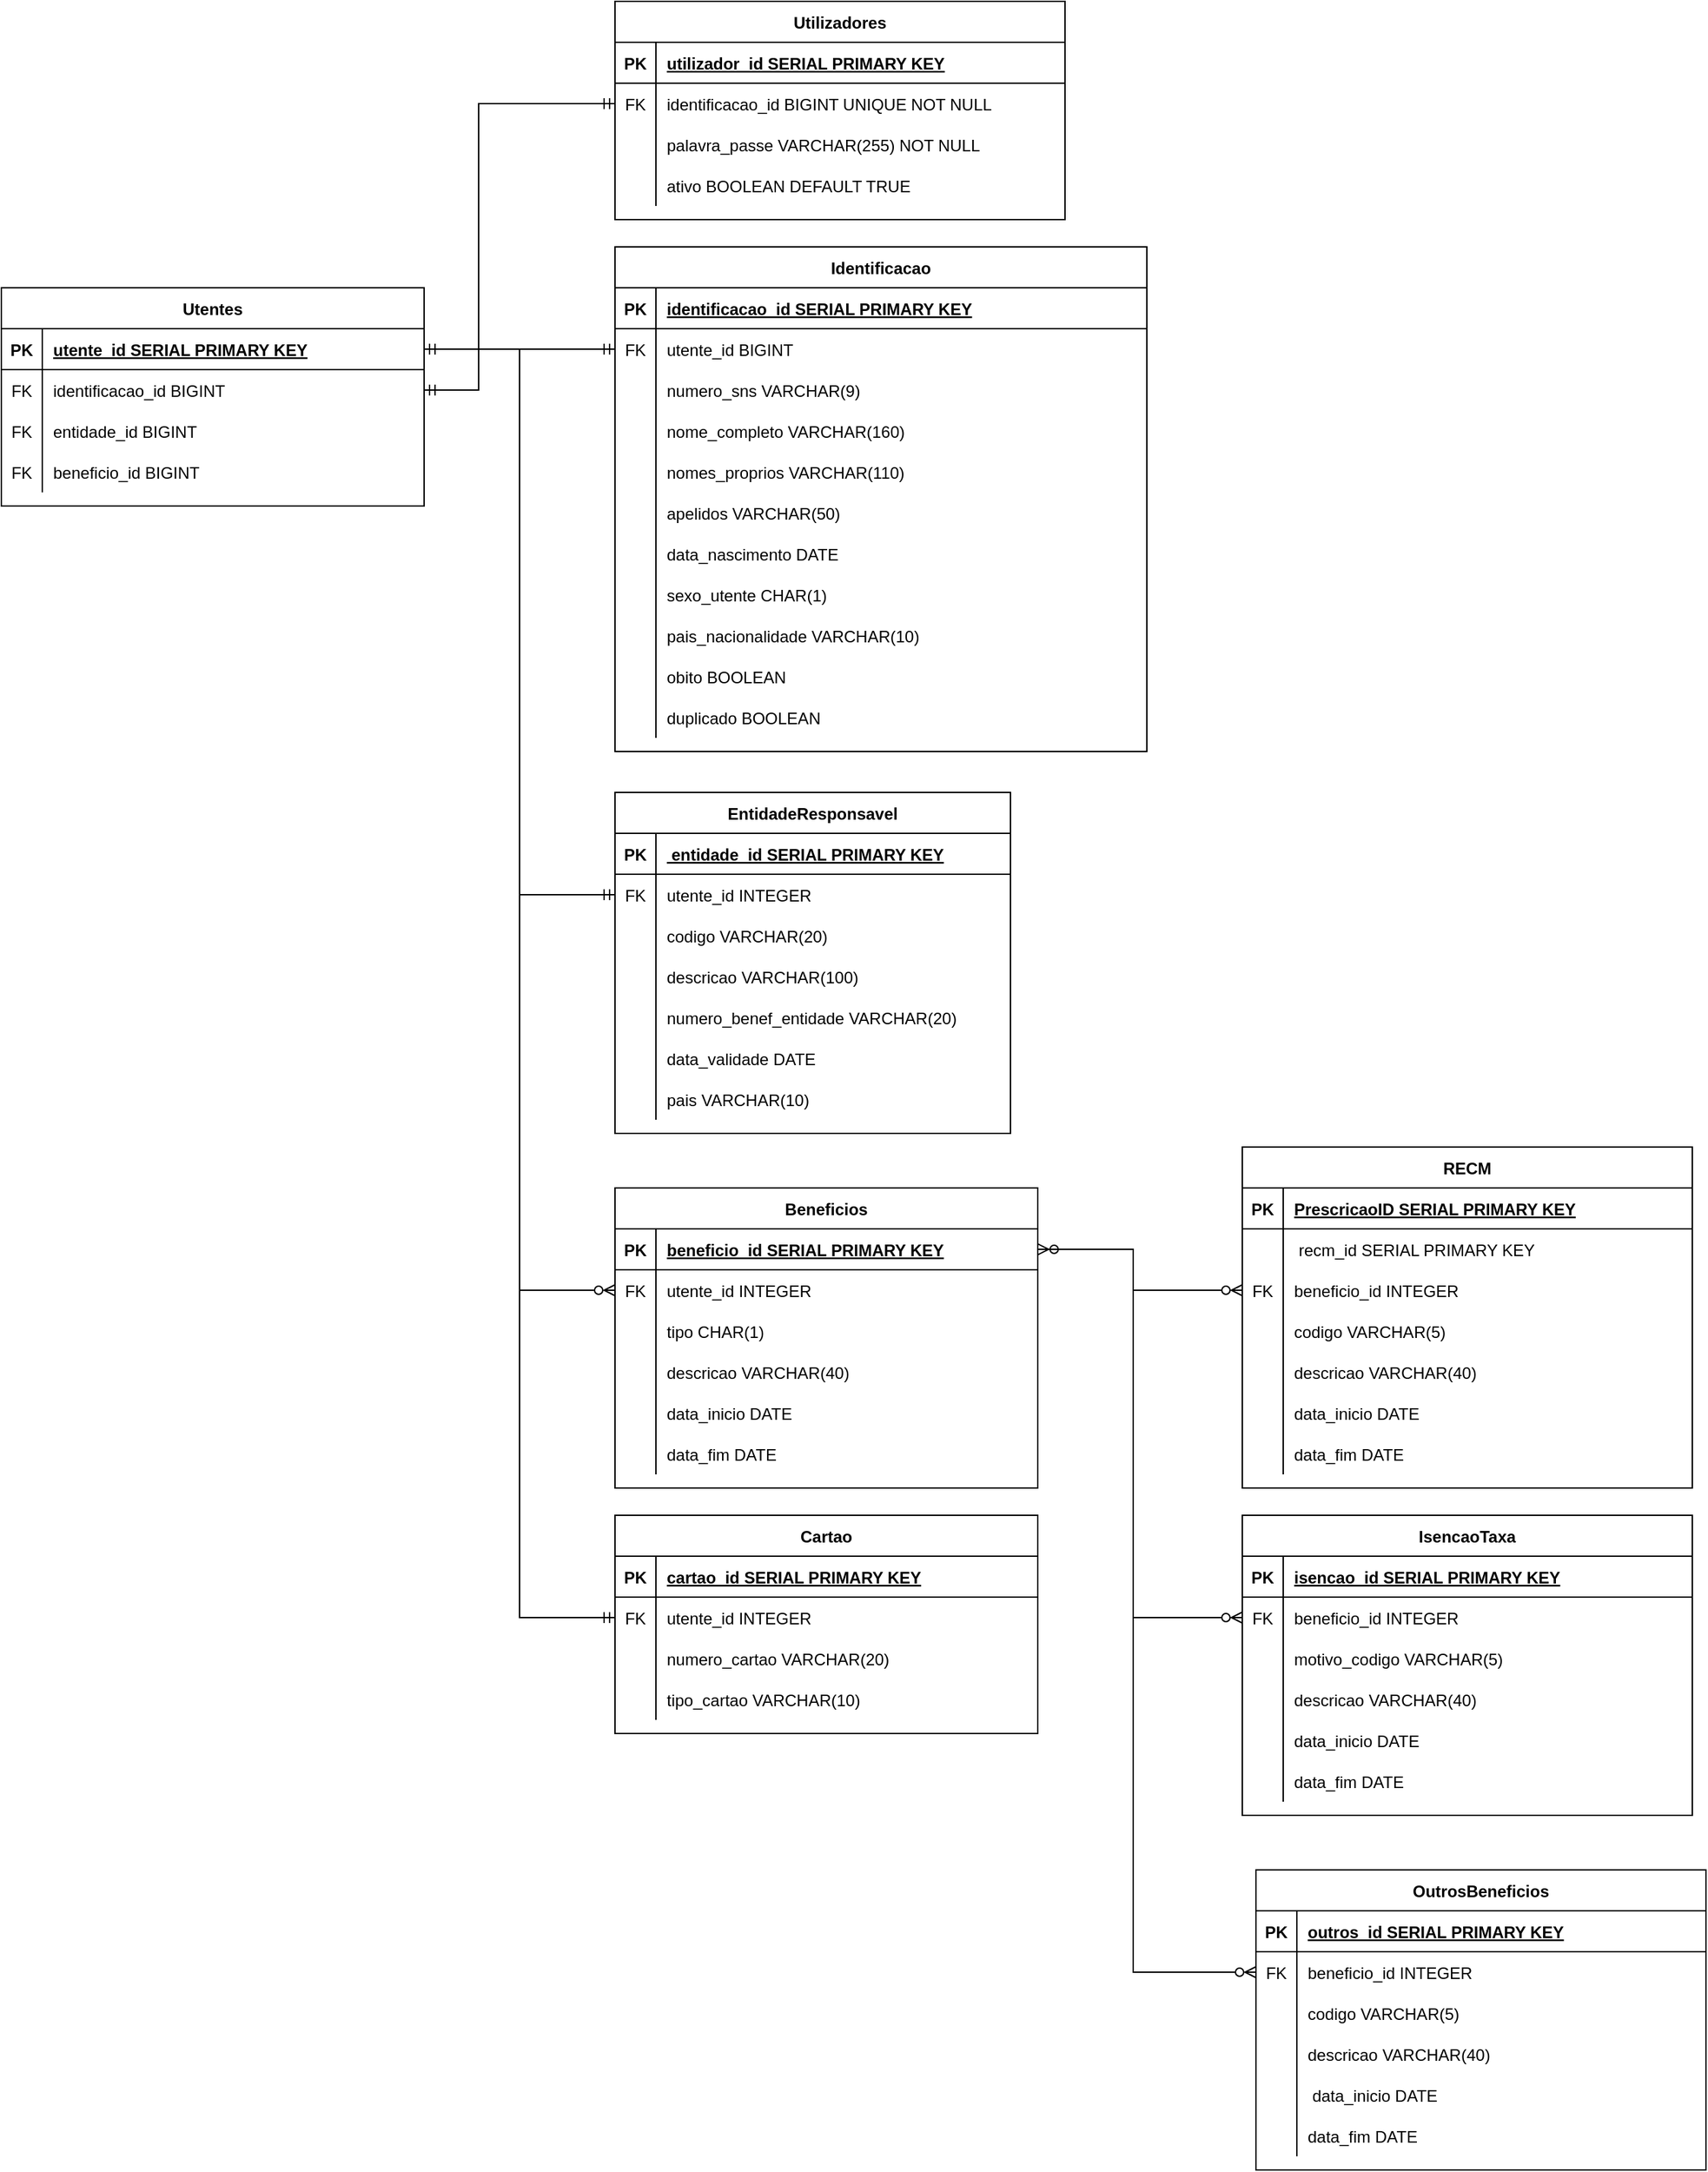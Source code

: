 <mxfile version="22.1.2" type="device">
  <diagram id="R2lEEEUBdFMjLlhIrx00" name="Page-1">
    <mxGraphModel dx="2880" dy="3170" grid="1" gridSize="10" guides="1" tooltips="1" connect="1" arrows="1" fold="1" page="1" pageScale="1" pageWidth="850" pageHeight="1100" math="0" shadow="0" extFonts="Permanent Marker^https://fonts.googleapis.com/css?family=Permanent+Marker">
      <root>
        <mxCell id="0" />
        <mxCell id="1" parent="0" />
        <mxCell id="C-vyLk0tnHw3VtMMgP7b-2" value="Beneficios" style="shape=table;startSize=30;container=1;collapsible=1;childLayout=tableLayout;fixedRows=1;rowLines=0;fontStyle=1;align=center;resizeLast=1;" parent="1" vertex="1">
          <mxGeometry x="-780" y="-130" width="310" height="220" as="geometry" />
        </mxCell>
        <mxCell id="C-vyLk0tnHw3VtMMgP7b-3" value="" style="shape=partialRectangle;collapsible=0;dropTarget=0;pointerEvents=0;fillColor=none;points=[[0,0.5],[1,0.5]];portConstraint=eastwest;top=0;left=0;right=0;bottom=1;" parent="C-vyLk0tnHw3VtMMgP7b-2" vertex="1">
          <mxGeometry y="30" width="310" height="30" as="geometry" />
        </mxCell>
        <mxCell id="C-vyLk0tnHw3VtMMgP7b-4" value="PK" style="shape=partialRectangle;overflow=hidden;connectable=0;fillColor=none;top=0;left=0;bottom=0;right=0;fontStyle=1;" parent="C-vyLk0tnHw3VtMMgP7b-3" vertex="1">
          <mxGeometry width="30" height="30" as="geometry">
            <mxRectangle width="30" height="30" as="alternateBounds" />
          </mxGeometry>
        </mxCell>
        <mxCell id="C-vyLk0tnHw3VtMMgP7b-5" value="beneficio_id SERIAL PRIMARY KEY " style="shape=partialRectangle;overflow=hidden;connectable=0;fillColor=none;top=0;left=0;bottom=0;right=0;align=left;spacingLeft=6;fontStyle=5;" parent="C-vyLk0tnHw3VtMMgP7b-3" vertex="1">
          <mxGeometry x="30" width="280" height="30" as="geometry">
            <mxRectangle width="280" height="30" as="alternateBounds" />
          </mxGeometry>
        </mxCell>
        <mxCell id="C-vyLk0tnHw3VtMMgP7b-6" value="" style="shape=partialRectangle;collapsible=0;dropTarget=0;pointerEvents=0;fillColor=none;points=[[0,0.5],[1,0.5]];portConstraint=eastwest;top=0;left=0;right=0;bottom=0;" parent="C-vyLk0tnHw3VtMMgP7b-2" vertex="1">
          <mxGeometry y="60" width="310" height="30" as="geometry" />
        </mxCell>
        <mxCell id="C-vyLk0tnHw3VtMMgP7b-7" value="FK" style="shape=partialRectangle;overflow=hidden;connectable=0;fillColor=none;top=0;left=0;bottom=0;right=0;" parent="C-vyLk0tnHw3VtMMgP7b-6" vertex="1">
          <mxGeometry width="30" height="30" as="geometry">
            <mxRectangle width="30" height="30" as="alternateBounds" />
          </mxGeometry>
        </mxCell>
        <mxCell id="C-vyLk0tnHw3VtMMgP7b-8" value="utente_id INTEGER" style="shape=partialRectangle;overflow=hidden;connectable=0;fillColor=none;top=0;left=0;bottom=0;right=0;align=left;spacingLeft=6;" parent="C-vyLk0tnHw3VtMMgP7b-6" vertex="1">
          <mxGeometry x="30" width="280" height="30" as="geometry">
            <mxRectangle width="280" height="30" as="alternateBounds" />
          </mxGeometry>
        </mxCell>
        <mxCell id="C-vyLk0tnHw3VtMMgP7b-9" value="" style="shape=partialRectangle;collapsible=0;dropTarget=0;pointerEvents=0;fillColor=none;points=[[0,0.5],[1,0.5]];portConstraint=eastwest;top=0;left=0;right=0;bottom=0;" parent="C-vyLk0tnHw3VtMMgP7b-2" vertex="1">
          <mxGeometry y="90" width="310" height="30" as="geometry" />
        </mxCell>
        <mxCell id="C-vyLk0tnHw3VtMMgP7b-10" value="" style="shape=partialRectangle;overflow=hidden;connectable=0;fillColor=none;top=0;left=0;bottom=0;right=0;" parent="C-vyLk0tnHw3VtMMgP7b-9" vertex="1">
          <mxGeometry width="30" height="30" as="geometry">
            <mxRectangle width="30" height="30" as="alternateBounds" />
          </mxGeometry>
        </mxCell>
        <mxCell id="C-vyLk0tnHw3VtMMgP7b-11" value="tipo CHAR(1)" style="shape=partialRectangle;overflow=hidden;connectable=0;fillColor=none;top=0;left=0;bottom=0;right=0;align=left;spacingLeft=6;" parent="C-vyLk0tnHw3VtMMgP7b-9" vertex="1">
          <mxGeometry x="30" width="280" height="30" as="geometry">
            <mxRectangle width="280" height="30" as="alternateBounds" />
          </mxGeometry>
        </mxCell>
        <mxCell id="2bIBOFPtQO2Dif0ENDQb-378" value="" style="shape=partialRectangle;collapsible=0;dropTarget=0;pointerEvents=0;fillColor=none;points=[[0,0.5],[1,0.5]];portConstraint=eastwest;top=0;left=0;right=0;bottom=0;" parent="C-vyLk0tnHw3VtMMgP7b-2" vertex="1">
          <mxGeometry y="120" width="310" height="30" as="geometry" />
        </mxCell>
        <mxCell id="2bIBOFPtQO2Dif0ENDQb-379" value="" style="shape=partialRectangle;overflow=hidden;connectable=0;fillColor=none;top=0;left=0;bottom=0;right=0;" parent="2bIBOFPtQO2Dif0ENDQb-378" vertex="1">
          <mxGeometry width="30" height="30" as="geometry">
            <mxRectangle width="30" height="30" as="alternateBounds" />
          </mxGeometry>
        </mxCell>
        <mxCell id="2bIBOFPtQO2Dif0ENDQb-380" value="descricao VARCHAR(40)" style="shape=partialRectangle;overflow=hidden;connectable=0;fillColor=none;top=0;left=0;bottom=0;right=0;align=left;spacingLeft=6;" parent="2bIBOFPtQO2Dif0ENDQb-378" vertex="1">
          <mxGeometry x="30" width="280" height="30" as="geometry">
            <mxRectangle width="280" height="30" as="alternateBounds" />
          </mxGeometry>
        </mxCell>
        <mxCell id="jDtCGqq_Op82nJzzQezH-25" value="" style="shape=partialRectangle;collapsible=0;dropTarget=0;pointerEvents=0;fillColor=none;points=[[0,0.5],[1,0.5]];portConstraint=eastwest;top=0;left=0;right=0;bottom=0;" parent="C-vyLk0tnHw3VtMMgP7b-2" vertex="1">
          <mxGeometry y="150" width="310" height="30" as="geometry" />
        </mxCell>
        <mxCell id="jDtCGqq_Op82nJzzQezH-26" value="" style="shape=partialRectangle;overflow=hidden;connectable=0;fillColor=none;top=0;left=0;bottom=0;right=0;" parent="jDtCGqq_Op82nJzzQezH-25" vertex="1">
          <mxGeometry width="30" height="30" as="geometry">
            <mxRectangle width="30" height="30" as="alternateBounds" />
          </mxGeometry>
        </mxCell>
        <mxCell id="jDtCGqq_Op82nJzzQezH-27" value="data_inicio DATE" style="shape=partialRectangle;overflow=hidden;connectable=0;fillColor=none;top=0;left=0;bottom=0;right=0;align=left;spacingLeft=6;" parent="jDtCGqq_Op82nJzzQezH-25" vertex="1">
          <mxGeometry x="30" width="280" height="30" as="geometry">
            <mxRectangle width="280" height="30" as="alternateBounds" />
          </mxGeometry>
        </mxCell>
        <mxCell id="jDtCGqq_Op82nJzzQezH-28" value="" style="shape=partialRectangle;collapsible=0;dropTarget=0;pointerEvents=0;fillColor=none;points=[[0,0.5],[1,0.5]];portConstraint=eastwest;top=0;left=0;right=0;bottom=0;" parent="C-vyLk0tnHw3VtMMgP7b-2" vertex="1">
          <mxGeometry y="180" width="310" height="30" as="geometry" />
        </mxCell>
        <mxCell id="jDtCGqq_Op82nJzzQezH-29" value="" style="shape=partialRectangle;overflow=hidden;connectable=0;fillColor=none;top=0;left=0;bottom=0;right=0;" parent="jDtCGqq_Op82nJzzQezH-28" vertex="1">
          <mxGeometry width="30" height="30" as="geometry">
            <mxRectangle width="30" height="30" as="alternateBounds" />
          </mxGeometry>
        </mxCell>
        <mxCell id="jDtCGqq_Op82nJzzQezH-30" value="data_fim DATE" style="shape=partialRectangle;overflow=hidden;connectable=0;fillColor=none;top=0;left=0;bottom=0;right=0;align=left;spacingLeft=6;" parent="jDtCGqq_Op82nJzzQezH-28" vertex="1">
          <mxGeometry x="30" width="280" height="30" as="geometry">
            <mxRectangle width="280" height="30" as="alternateBounds" />
          </mxGeometry>
        </mxCell>
        <mxCell id="C-vyLk0tnHw3VtMMgP7b-13" value="Utentes" style="shape=table;startSize=30;container=1;collapsible=1;childLayout=tableLayout;fixedRows=1;rowLines=0;fontStyle=1;align=center;resizeLast=1;" parent="1" vertex="1">
          <mxGeometry x="-1230" y="-790" width="310" height="160" as="geometry" />
        </mxCell>
        <mxCell id="C-vyLk0tnHw3VtMMgP7b-14" value="" style="shape=partialRectangle;collapsible=0;dropTarget=0;pointerEvents=0;fillColor=none;points=[[0,0.5],[1,0.5]];portConstraint=eastwest;top=0;left=0;right=0;bottom=1;" parent="C-vyLk0tnHw3VtMMgP7b-13" vertex="1">
          <mxGeometry y="30" width="310" height="30" as="geometry" />
        </mxCell>
        <mxCell id="C-vyLk0tnHw3VtMMgP7b-15" value="PK" style="shape=partialRectangle;overflow=hidden;connectable=0;fillColor=none;top=0;left=0;bottom=0;right=0;fontStyle=1;" parent="C-vyLk0tnHw3VtMMgP7b-14" vertex="1">
          <mxGeometry width="30" height="30" as="geometry">
            <mxRectangle width="30" height="30" as="alternateBounds" />
          </mxGeometry>
        </mxCell>
        <mxCell id="C-vyLk0tnHw3VtMMgP7b-16" value="utente_id SERIAL PRIMARY KEY " style="shape=partialRectangle;overflow=hidden;connectable=0;fillColor=none;top=0;left=0;bottom=0;right=0;align=left;spacingLeft=6;fontStyle=5;" parent="C-vyLk0tnHw3VtMMgP7b-14" vertex="1">
          <mxGeometry x="30" width="280" height="30" as="geometry">
            <mxRectangle width="280" height="30" as="alternateBounds" />
          </mxGeometry>
        </mxCell>
        <mxCell id="2bIBOFPtQO2Dif0ENDQb-297" value="" style="shape=partialRectangle;collapsible=0;dropTarget=0;pointerEvents=0;fillColor=none;points=[[0,0.5],[1,0.5]];portConstraint=eastwest;top=0;left=0;right=0;bottom=0;" parent="C-vyLk0tnHw3VtMMgP7b-13" vertex="1">
          <mxGeometry y="60" width="310" height="30" as="geometry" />
        </mxCell>
        <mxCell id="2bIBOFPtQO2Dif0ENDQb-298" value="FK" style="shape=partialRectangle;overflow=hidden;connectable=0;fillColor=none;top=0;left=0;bottom=0;right=0;" parent="2bIBOFPtQO2Dif0ENDQb-297" vertex="1">
          <mxGeometry width="30" height="30" as="geometry">
            <mxRectangle width="30" height="30" as="alternateBounds" />
          </mxGeometry>
        </mxCell>
        <mxCell id="2bIBOFPtQO2Dif0ENDQb-299" value="identificacao_id BIGINT" style="shape=partialRectangle;overflow=hidden;connectable=0;fillColor=none;top=0;left=0;bottom=0;right=0;align=left;spacingLeft=6;" parent="2bIBOFPtQO2Dif0ENDQb-297" vertex="1">
          <mxGeometry x="30" width="280" height="30" as="geometry">
            <mxRectangle width="280" height="30" as="alternateBounds" />
          </mxGeometry>
        </mxCell>
        <mxCell id="jDtCGqq_Op82nJzzQezH-1" value="" style="shape=partialRectangle;collapsible=0;dropTarget=0;pointerEvents=0;fillColor=none;points=[[0,0.5],[1,0.5]];portConstraint=eastwest;top=0;left=0;right=0;bottom=0;" parent="C-vyLk0tnHw3VtMMgP7b-13" vertex="1">
          <mxGeometry y="90" width="310" height="30" as="geometry" />
        </mxCell>
        <mxCell id="jDtCGqq_Op82nJzzQezH-2" value="FK" style="shape=partialRectangle;overflow=hidden;connectable=0;fillColor=none;top=0;left=0;bottom=0;right=0;" parent="jDtCGqq_Op82nJzzQezH-1" vertex="1">
          <mxGeometry width="30" height="30" as="geometry">
            <mxRectangle width="30" height="30" as="alternateBounds" />
          </mxGeometry>
        </mxCell>
        <mxCell id="jDtCGqq_Op82nJzzQezH-3" value="entidade_id BIGINT" style="shape=partialRectangle;overflow=hidden;connectable=0;fillColor=none;top=0;left=0;bottom=0;right=0;align=left;spacingLeft=6;" parent="jDtCGqq_Op82nJzzQezH-1" vertex="1">
          <mxGeometry x="30" width="280" height="30" as="geometry">
            <mxRectangle width="280" height="30" as="alternateBounds" />
          </mxGeometry>
        </mxCell>
        <mxCell id="jDtCGqq_Op82nJzzQezH-4" value="" style="shape=partialRectangle;collapsible=0;dropTarget=0;pointerEvents=0;fillColor=none;points=[[0,0.5],[1,0.5]];portConstraint=eastwest;top=0;left=0;right=0;bottom=0;" parent="C-vyLk0tnHw3VtMMgP7b-13" vertex="1">
          <mxGeometry y="120" width="310" height="30" as="geometry" />
        </mxCell>
        <mxCell id="jDtCGqq_Op82nJzzQezH-5" value="FK" style="shape=partialRectangle;overflow=hidden;connectable=0;fillColor=none;top=0;left=0;bottom=0;right=0;" parent="jDtCGqq_Op82nJzzQezH-4" vertex="1">
          <mxGeometry width="30" height="30" as="geometry">
            <mxRectangle width="30" height="30" as="alternateBounds" />
          </mxGeometry>
        </mxCell>
        <mxCell id="jDtCGqq_Op82nJzzQezH-6" value="beneficio_id BIGINT" style="shape=partialRectangle;overflow=hidden;connectable=0;fillColor=none;top=0;left=0;bottom=0;right=0;align=left;spacingLeft=6;" parent="jDtCGqq_Op82nJzzQezH-4" vertex="1">
          <mxGeometry x="30" width="280" height="30" as="geometry">
            <mxRectangle width="280" height="30" as="alternateBounds" />
          </mxGeometry>
        </mxCell>
        <mxCell id="C-vyLk0tnHw3VtMMgP7b-23" value="EntidadeResponsavel" style="shape=table;startSize=30;container=1;collapsible=1;childLayout=tableLayout;fixedRows=1;rowLines=0;fontStyle=1;align=center;resizeLast=1;" parent="1" vertex="1">
          <mxGeometry x="-780" y="-420" width="290" height="250" as="geometry" />
        </mxCell>
        <mxCell id="C-vyLk0tnHw3VtMMgP7b-24" value="" style="shape=partialRectangle;collapsible=0;dropTarget=0;pointerEvents=0;fillColor=none;points=[[0,0.5],[1,0.5]];portConstraint=eastwest;top=0;left=0;right=0;bottom=1;" parent="C-vyLk0tnHw3VtMMgP7b-23" vertex="1">
          <mxGeometry y="30" width="290" height="30" as="geometry" />
        </mxCell>
        <mxCell id="C-vyLk0tnHw3VtMMgP7b-25" value="PK" style="shape=partialRectangle;overflow=hidden;connectable=0;fillColor=none;top=0;left=0;bottom=0;right=0;fontStyle=1;" parent="C-vyLk0tnHw3VtMMgP7b-24" vertex="1">
          <mxGeometry width="30" height="30" as="geometry">
            <mxRectangle width="30" height="30" as="alternateBounds" />
          </mxGeometry>
        </mxCell>
        <mxCell id="C-vyLk0tnHw3VtMMgP7b-26" value=" entidade_id SERIAL PRIMARY KEY " style="shape=partialRectangle;overflow=hidden;connectable=0;fillColor=none;top=0;left=0;bottom=0;right=0;align=left;spacingLeft=6;fontStyle=5;" parent="C-vyLk0tnHw3VtMMgP7b-24" vertex="1">
          <mxGeometry x="30" width="260" height="30" as="geometry">
            <mxRectangle width="260" height="30" as="alternateBounds" />
          </mxGeometry>
        </mxCell>
        <mxCell id="C-vyLk0tnHw3VtMMgP7b-27" value="" style="shape=partialRectangle;collapsible=0;dropTarget=0;pointerEvents=0;fillColor=none;points=[[0,0.5],[1,0.5]];portConstraint=eastwest;top=0;left=0;right=0;bottom=0;" parent="C-vyLk0tnHw3VtMMgP7b-23" vertex="1">
          <mxGeometry y="60" width="290" height="30" as="geometry" />
        </mxCell>
        <mxCell id="C-vyLk0tnHw3VtMMgP7b-28" value="FK" style="shape=partialRectangle;overflow=hidden;connectable=0;fillColor=none;top=0;left=0;bottom=0;right=0;" parent="C-vyLk0tnHw3VtMMgP7b-27" vertex="1">
          <mxGeometry width="30" height="30" as="geometry">
            <mxRectangle width="30" height="30" as="alternateBounds" />
          </mxGeometry>
        </mxCell>
        <mxCell id="C-vyLk0tnHw3VtMMgP7b-29" value="utente_id INTEGER" style="shape=partialRectangle;overflow=hidden;connectable=0;fillColor=none;top=0;left=0;bottom=0;right=0;align=left;spacingLeft=6;" parent="C-vyLk0tnHw3VtMMgP7b-27" vertex="1">
          <mxGeometry x="30" width="260" height="30" as="geometry">
            <mxRectangle width="260" height="30" as="alternateBounds" />
          </mxGeometry>
        </mxCell>
        <mxCell id="jDtCGqq_Op82nJzzQezH-7" value="" style="shape=partialRectangle;collapsible=0;dropTarget=0;pointerEvents=0;fillColor=none;points=[[0,0.5],[1,0.5]];portConstraint=eastwest;top=0;left=0;right=0;bottom=0;" parent="C-vyLk0tnHw3VtMMgP7b-23" vertex="1">
          <mxGeometry y="90" width="290" height="30" as="geometry" />
        </mxCell>
        <mxCell id="jDtCGqq_Op82nJzzQezH-8" value="" style="shape=partialRectangle;overflow=hidden;connectable=0;fillColor=none;top=0;left=0;bottom=0;right=0;" parent="jDtCGqq_Op82nJzzQezH-7" vertex="1">
          <mxGeometry width="30" height="30" as="geometry">
            <mxRectangle width="30" height="30" as="alternateBounds" />
          </mxGeometry>
        </mxCell>
        <mxCell id="jDtCGqq_Op82nJzzQezH-9" value="codigo VARCHAR(20)" style="shape=partialRectangle;overflow=hidden;connectable=0;fillColor=none;top=0;left=0;bottom=0;right=0;align=left;spacingLeft=6;" parent="jDtCGqq_Op82nJzzQezH-7" vertex="1">
          <mxGeometry x="30" width="260" height="30" as="geometry">
            <mxRectangle width="260" height="30" as="alternateBounds" />
          </mxGeometry>
        </mxCell>
        <mxCell id="jDtCGqq_Op82nJzzQezH-10" value="" style="shape=partialRectangle;collapsible=0;dropTarget=0;pointerEvents=0;fillColor=none;points=[[0,0.5],[1,0.5]];portConstraint=eastwest;top=0;left=0;right=0;bottom=0;" parent="C-vyLk0tnHw3VtMMgP7b-23" vertex="1">
          <mxGeometry y="120" width="290" height="30" as="geometry" />
        </mxCell>
        <mxCell id="jDtCGqq_Op82nJzzQezH-11" value="" style="shape=partialRectangle;overflow=hidden;connectable=0;fillColor=none;top=0;left=0;bottom=0;right=0;" parent="jDtCGqq_Op82nJzzQezH-10" vertex="1">
          <mxGeometry width="30" height="30" as="geometry">
            <mxRectangle width="30" height="30" as="alternateBounds" />
          </mxGeometry>
        </mxCell>
        <mxCell id="jDtCGqq_Op82nJzzQezH-12" value="descricao VARCHAR(100)" style="shape=partialRectangle;overflow=hidden;connectable=0;fillColor=none;top=0;left=0;bottom=0;right=0;align=left;spacingLeft=6;" parent="jDtCGqq_Op82nJzzQezH-10" vertex="1">
          <mxGeometry x="30" width="260" height="30" as="geometry">
            <mxRectangle width="260" height="30" as="alternateBounds" />
          </mxGeometry>
        </mxCell>
        <mxCell id="jDtCGqq_Op82nJzzQezH-13" value="" style="shape=partialRectangle;collapsible=0;dropTarget=0;pointerEvents=0;fillColor=none;points=[[0,0.5],[1,0.5]];portConstraint=eastwest;top=0;left=0;right=0;bottom=0;" parent="C-vyLk0tnHw3VtMMgP7b-23" vertex="1">
          <mxGeometry y="150" width="290" height="30" as="geometry" />
        </mxCell>
        <mxCell id="jDtCGqq_Op82nJzzQezH-14" value="" style="shape=partialRectangle;overflow=hidden;connectable=0;fillColor=none;top=0;left=0;bottom=0;right=0;" parent="jDtCGqq_Op82nJzzQezH-13" vertex="1">
          <mxGeometry width="30" height="30" as="geometry">
            <mxRectangle width="30" height="30" as="alternateBounds" />
          </mxGeometry>
        </mxCell>
        <mxCell id="jDtCGqq_Op82nJzzQezH-15" value="numero_benef_entidade VARCHAR(20)" style="shape=partialRectangle;overflow=hidden;connectable=0;fillColor=none;top=0;left=0;bottom=0;right=0;align=left;spacingLeft=6;" parent="jDtCGqq_Op82nJzzQezH-13" vertex="1">
          <mxGeometry x="30" width="260" height="30" as="geometry">
            <mxRectangle width="260" height="30" as="alternateBounds" />
          </mxGeometry>
        </mxCell>
        <mxCell id="jDtCGqq_Op82nJzzQezH-16" value="" style="shape=partialRectangle;collapsible=0;dropTarget=0;pointerEvents=0;fillColor=none;points=[[0,0.5],[1,0.5]];portConstraint=eastwest;top=0;left=0;right=0;bottom=0;" parent="C-vyLk0tnHw3VtMMgP7b-23" vertex="1">
          <mxGeometry y="180" width="290" height="30" as="geometry" />
        </mxCell>
        <mxCell id="jDtCGqq_Op82nJzzQezH-17" value="" style="shape=partialRectangle;overflow=hidden;connectable=0;fillColor=none;top=0;left=0;bottom=0;right=0;" parent="jDtCGqq_Op82nJzzQezH-16" vertex="1">
          <mxGeometry width="30" height="30" as="geometry">
            <mxRectangle width="30" height="30" as="alternateBounds" />
          </mxGeometry>
        </mxCell>
        <mxCell id="jDtCGqq_Op82nJzzQezH-18" value="data_validade DATE" style="shape=partialRectangle;overflow=hidden;connectable=0;fillColor=none;top=0;left=0;bottom=0;right=0;align=left;spacingLeft=6;" parent="jDtCGqq_Op82nJzzQezH-16" vertex="1">
          <mxGeometry x="30" width="260" height="30" as="geometry">
            <mxRectangle width="260" height="30" as="alternateBounds" />
          </mxGeometry>
        </mxCell>
        <mxCell id="jDtCGqq_Op82nJzzQezH-19" value="" style="shape=partialRectangle;collapsible=0;dropTarget=0;pointerEvents=0;fillColor=none;points=[[0,0.5],[1,0.5]];portConstraint=eastwest;top=0;left=0;right=0;bottom=0;" parent="C-vyLk0tnHw3VtMMgP7b-23" vertex="1">
          <mxGeometry y="210" width="290" height="30" as="geometry" />
        </mxCell>
        <mxCell id="jDtCGqq_Op82nJzzQezH-20" value="" style="shape=partialRectangle;overflow=hidden;connectable=0;fillColor=none;top=0;left=0;bottom=0;right=0;" parent="jDtCGqq_Op82nJzzQezH-19" vertex="1">
          <mxGeometry width="30" height="30" as="geometry">
            <mxRectangle width="30" height="30" as="alternateBounds" />
          </mxGeometry>
        </mxCell>
        <mxCell id="jDtCGqq_Op82nJzzQezH-21" value="pais VARCHAR(10)" style="shape=partialRectangle;overflow=hidden;connectable=0;fillColor=none;top=0;left=0;bottom=0;right=0;align=left;spacingLeft=6;" parent="jDtCGqq_Op82nJzzQezH-19" vertex="1">
          <mxGeometry x="30" width="260" height="30" as="geometry">
            <mxRectangle width="260" height="30" as="alternateBounds" />
          </mxGeometry>
        </mxCell>
        <mxCell id="2bIBOFPtQO2Dif0ENDQb-7" value="Cartao" style="shape=table;startSize=30;container=1;collapsible=1;childLayout=tableLayout;fixedRows=1;rowLines=0;fontStyle=1;align=center;resizeLast=1;" parent="1" vertex="1">
          <mxGeometry x="-780" y="110" width="310" height="160" as="geometry" />
        </mxCell>
        <mxCell id="2bIBOFPtQO2Dif0ENDQb-8" value="" style="shape=partialRectangle;collapsible=0;dropTarget=0;pointerEvents=0;fillColor=none;points=[[0,0.5],[1,0.5]];portConstraint=eastwest;top=0;left=0;right=0;bottom=1;" parent="2bIBOFPtQO2Dif0ENDQb-7" vertex="1">
          <mxGeometry y="30" width="310" height="30" as="geometry" />
        </mxCell>
        <mxCell id="2bIBOFPtQO2Dif0ENDQb-9" value="PK" style="shape=partialRectangle;overflow=hidden;connectable=0;fillColor=none;top=0;left=0;bottom=0;right=0;fontStyle=1;" parent="2bIBOFPtQO2Dif0ENDQb-8" vertex="1">
          <mxGeometry width="30" height="30" as="geometry">
            <mxRectangle width="30" height="30" as="alternateBounds" />
          </mxGeometry>
        </mxCell>
        <mxCell id="2bIBOFPtQO2Dif0ENDQb-10" value="cartao_id SERIAL PRIMARY KEY " style="shape=partialRectangle;overflow=hidden;connectable=0;fillColor=none;top=0;left=0;bottom=0;right=0;align=left;spacingLeft=6;fontStyle=5;" parent="2bIBOFPtQO2Dif0ENDQb-8" vertex="1">
          <mxGeometry x="30" width="280" height="30" as="geometry">
            <mxRectangle width="280" height="30" as="alternateBounds" />
          </mxGeometry>
        </mxCell>
        <mxCell id="2bIBOFPtQO2Dif0ENDQb-11" value="" style="shape=partialRectangle;collapsible=0;dropTarget=0;pointerEvents=0;fillColor=none;points=[[0,0.5],[1,0.5]];portConstraint=eastwest;top=0;left=0;right=0;bottom=0;" parent="2bIBOFPtQO2Dif0ENDQb-7" vertex="1">
          <mxGeometry y="60" width="310" height="30" as="geometry" />
        </mxCell>
        <mxCell id="2bIBOFPtQO2Dif0ENDQb-12" value="FK" style="shape=partialRectangle;overflow=hidden;connectable=0;fillColor=none;top=0;left=0;bottom=0;right=0;" parent="2bIBOFPtQO2Dif0ENDQb-11" vertex="1">
          <mxGeometry width="30" height="30" as="geometry">
            <mxRectangle width="30" height="30" as="alternateBounds" />
          </mxGeometry>
        </mxCell>
        <mxCell id="2bIBOFPtQO2Dif0ENDQb-13" value="utente_id INTEGER" style="shape=partialRectangle;overflow=hidden;connectable=0;fillColor=none;top=0;left=0;bottom=0;right=0;align=left;spacingLeft=6;" parent="2bIBOFPtQO2Dif0ENDQb-11" vertex="1">
          <mxGeometry x="30" width="280" height="30" as="geometry">
            <mxRectangle width="280" height="30" as="alternateBounds" />
          </mxGeometry>
        </mxCell>
        <mxCell id="2bIBOFPtQO2Dif0ENDQb-14" value="" style="shape=partialRectangle;collapsible=0;dropTarget=0;pointerEvents=0;fillColor=none;points=[[0,0.5],[1,0.5]];portConstraint=eastwest;top=0;left=0;right=0;bottom=0;" parent="2bIBOFPtQO2Dif0ENDQb-7" vertex="1">
          <mxGeometry y="90" width="310" height="30" as="geometry" />
        </mxCell>
        <mxCell id="2bIBOFPtQO2Dif0ENDQb-15" value="" style="shape=partialRectangle;overflow=hidden;connectable=0;fillColor=none;top=0;left=0;bottom=0;right=0;" parent="2bIBOFPtQO2Dif0ENDQb-14" vertex="1">
          <mxGeometry width="30" height="30" as="geometry">
            <mxRectangle width="30" height="30" as="alternateBounds" />
          </mxGeometry>
        </mxCell>
        <mxCell id="2bIBOFPtQO2Dif0ENDQb-16" value="numero_cartao VARCHAR(20)" style="shape=partialRectangle;overflow=hidden;connectable=0;fillColor=none;top=0;left=0;bottom=0;right=0;align=left;spacingLeft=6;" parent="2bIBOFPtQO2Dif0ENDQb-14" vertex="1">
          <mxGeometry x="30" width="280" height="30" as="geometry">
            <mxRectangle width="280" height="30" as="alternateBounds" />
          </mxGeometry>
        </mxCell>
        <mxCell id="jDtCGqq_Op82nJzzQezH-31" value="" style="shape=partialRectangle;collapsible=0;dropTarget=0;pointerEvents=0;fillColor=none;points=[[0,0.5],[1,0.5]];portConstraint=eastwest;top=0;left=0;right=0;bottom=0;" parent="2bIBOFPtQO2Dif0ENDQb-7" vertex="1">
          <mxGeometry y="120" width="310" height="30" as="geometry" />
        </mxCell>
        <mxCell id="jDtCGqq_Op82nJzzQezH-32" value="" style="shape=partialRectangle;overflow=hidden;connectable=0;fillColor=none;top=0;left=0;bottom=0;right=0;" parent="jDtCGqq_Op82nJzzQezH-31" vertex="1">
          <mxGeometry width="30" height="30" as="geometry">
            <mxRectangle width="30" height="30" as="alternateBounds" />
          </mxGeometry>
        </mxCell>
        <mxCell id="jDtCGqq_Op82nJzzQezH-33" value="tipo_cartao VARCHAR(10)" style="shape=partialRectangle;overflow=hidden;connectable=0;fillColor=none;top=0;left=0;bottom=0;right=0;align=left;spacingLeft=6;" parent="jDtCGqq_Op82nJzzQezH-31" vertex="1">
          <mxGeometry x="30" width="280" height="30" as="geometry">
            <mxRectangle width="280" height="30" as="alternateBounds" />
          </mxGeometry>
        </mxCell>
        <mxCell id="2bIBOFPtQO2Dif0ENDQb-37" value="RECM" style="shape=table;startSize=30;container=1;collapsible=1;childLayout=tableLayout;fixedRows=1;rowLines=0;fontStyle=1;align=center;resizeLast=1;" parent="1" vertex="1">
          <mxGeometry x="-320" y="-160" width="330" height="250" as="geometry" />
        </mxCell>
        <mxCell id="2bIBOFPtQO2Dif0ENDQb-38" value="" style="shape=partialRectangle;collapsible=0;dropTarget=0;pointerEvents=0;fillColor=none;points=[[0,0.5],[1,0.5]];portConstraint=eastwest;top=0;left=0;right=0;bottom=1;" parent="2bIBOFPtQO2Dif0ENDQb-37" vertex="1">
          <mxGeometry y="30" width="330" height="30" as="geometry" />
        </mxCell>
        <mxCell id="2bIBOFPtQO2Dif0ENDQb-39" value="PK" style="shape=partialRectangle;overflow=hidden;connectable=0;fillColor=none;top=0;left=0;bottom=0;right=0;fontStyle=1;" parent="2bIBOFPtQO2Dif0ENDQb-38" vertex="1">
          <mxGeometry width="30" height="30" as="geometry">
            <mxRectangle width="30" height="30" as="alternateBounds" />
          </mxGeometry>
        </mxCell>
        <mxCell id="2bIBOFPtQO2Dif0ENDQb-40" value="PrescricaoID SERIAL PRIMARY KEY " style="shape=partialRectangle;overflow=hidden;connectable=0;fillColor=none;top=0;left=0;bottom=0;right=0;align=left;spacingLeft=6;fontStyle=5;" parent="2bIBOFPtQO2Dif0ENDQb-38" vertex="1">
          <mxGeometry x="30" width="300" height="30" as="geometry">
            <mxRectangle width="300" height="30" as="alternateBounds" />
          </mxGeometry>
        </mxCell>
        <mxCell id="2bIBOFPtQO2Dif0ENDQb-41" value="" style="shape=partialRectangle;collapsible=0;dropTarget=0;pointerEvents=0;fillColor=none;points=[[0,0.5],[1,0.5]];portConstraint=eastwest;top=0;left=0;right=0;bottom=0;" parent="2bIBOFPtQO2Dif0ENDQb-37" vertex="1">
          <mxGeometry y="60" width="330" height="30" as="geometry" />
        </mxCell>
        <mxCell id="2bIBOFPtQO2Dif0ENDQb-42" value="" style="shape=partialRectangle;overflow=hidden;connectable=0;fillColor=none;top=0;left=0;bottom=0;right=0;" parent="2bIBOFPtQO2Dif0ENDQb-41" vertex="1">
          <mxGeometry width="30" height="30" as="geometry">
            <mxRectangle width="30" height="30" as="alternateBounds" />
          </mxGeometry>
        </mxCell>
        <mxCell id="2bIBOFPtQO2Dif0ENDQb-43" value=" recm_id SERIAL PRIMARY KEY" style="shape=partialRectangle;overflow=hidden;connectable=0;fillColor=none;top=0;left=0;bottom=0;right=0;align=left;spacingLeft=6;" parent="2bIBOFPtQO2Dif0ENDQb-41" vertex="1">
          <mxGeometry x="30" width="300" height="30" as="geometry">
            <mxRectangle width="300" height="30" as="alternateBounds" />
          </mxGeometry>
        </mxCell>
        <mxCell id="2bIBOFPtQO2Dif0ENDQb-44" value="" style="shape=partialRectangle;collapsible=0;dropTarget=0;pointerEvents=0;fillColor=none;points=[[0,0.5],[1,0.5]];portConstraint=eastwest;top=0;left=0;right=0;bottom=0;" parent="2bIBOFPtQO2Dif0ENDQb-37" vertex="1">
          <mxGeometry y="90" width="330" height="30" as="geometry" />
        </mxCell>
        <mxCell id="2bIBOFPtQO2Dif0ENDQb-45" value="FK" style="shape=partialRectangle;overflow=hidden;connectable=0;fillColor=none;top=0;left=0;bottom=0;right=0;" parent="2bIBOFPtQO2Dif0ENDQb-44" vertex="1">
          <mxGeometry width="30" height="30" as="geometry">
            <mxRectangle width="30" height="30" as="alternateBounds" />
          </mxGeometry>
        </mxCell>
        <mxCell id="2bIBOFPtQO2Dif0ENDQb-46" value="beneficio_id INTEGER" style="shape=partialRectangle;overflow=hidden;connectable=0;fillColor=none;top=0;left=0;bottom=0;right=0;align=left;spacingLeft=6;" parent="2bIBOFPtQO2Dif0ENDQb-44" vertex="1">
          <mxGeometry x="30" width="300" height="30" as="geometry">
            <mxRectangle width="300" height="30" as="alternateBounds" />
          </mxGeometry>
        </mxCell>
        <mxCell id="2bIBOFPtQO2Dif0ENDQb-47" value="" style="shape=partialRectangle;collapsible=0;dropTarget=0;pointerEvents=0;fillColor=none;points=[[0,0.5],[1,0.5]];portConstraint=eastwest;top=0;left=0;right=0;bottom=0;" parent="2bIBOFPtQO2Dif0ENDQb-37" vertex="1">
          <mxGeometry y="120" width="330" height="30" as="geometry" />
        </mxCell>
        <mxCell id="2bIBOFPtQO2Dif0ENDQb-48" value="" style="shape=partialRectangle;overflow=hidden;connectable=0;fillColor=none;top=0;left=0;bottom=0;right=0;" parent="2bIBOFPtQO2Dif0ENDQb-47" vertex="1">
          <mxGeometry width="30" height="30" as="geometry">
            <mxRectangle width="30" height="30" as="alternateBounds" />
          </mxGeometry>
        </mxCell>
        <mxCell id="2bIBOFPtQO2Dif0ENDQb-49" value="codigo VARCHAR(5)" style="shape=partialRectangle;overflow=hidden;connectable=0;fillColor=none;top=0;left=0;bottom=0;right=0;align=left;spacingLeft=6;" parent="2bIBOFPtQO2Dif0ENDQb-47" vertex="1">
          <mxGeometry x="30" width="300" height="30" as="geometry">
            <mxRectangle width="300" height="30" as="alternateBounds" />
          </mxGeometry>
        </mxCell>
        <mxCell id="2bIBOFPtQO2Dif0ENDQb-50" value="" style="shape=partialRectangle;collapsible=0;dropTarget=0;pointerEvents=0;fillColor=none;points=[[0,0.5],[1,0.5]];portConstraint=eastwest;top=0;left=0;right=0;bottom=0;" parent="2bIBOFPtQO2Dif0ENDQb-37" vertex="1">
          <mxGeometry y="150" width="330" height="30" as="geometry" />
        </mxCell>
        <mxCell id="2bIBOFPtQO2Dif0ENDQb-51" value="" style="shape=partialRectangle;overflow=hidden;connectable=0;fillColor=none;top=0;left=0;bottom=0;right=0;" parent="2bIBOFPtQO2Dif0ENDQb-50" vertex="1">
          <mxGeometry width="30" height="30" as="geometry">
            <mxRectangle width="30" height="30" as="alternateBounds" />
          </mxGeometry>
        </mxCell>
        <mxCell id="2bIBOFPtQO2Dif0ENDQb-52" value="descricao VARCHAR(40)" style="shape=partialRectangle;overflow=hidden;connectable=0;fillColor=none;top=0;left=0;bottom=0;right=0;align=left;spacingLeft=6;" parent="2bIBOFPtQO2Dif0ENDQb-50" vertex="1">
          <mxGeometry x="30" width="300" height="30" as="geometry">
            <mxRectangle width="300" height="30" as="alternateBounds" />
          </mxGeometry>
        </mxCell>
        <mxCell id="jDtCGqq_Op82nJzzQezH-43" value="" style="shape=partialRectangle;collapsible=0;dropTarget=0;pointerEvents=0;fillColor=none;points=[[0,0.5],[1,0.5]];portConstraint=eastwest;top=0;left=0;right=0;bottom=0;" parent="2bIBOFPtQO2Dif0ENDQb-37" vertex="1">
          <mxGeometry y="180" width="330" height="30" as="geometry" />
        </mxCell>
        <mxCell id="jDtCGqq_Op82nJzzQezH-44" value="" style="shape=partialRectangle;overflow=hidden;connectable=0;fillColor=none;top=0;left=0;bottom=0;right=0;" parent="jDtCGqq_Op82nJzzQezH-43" vertex="1">
          <mxGeometry width="30" height="30" as="geometry">
            <mxRectangle width="30" height="30" as="alternateBounds" />
          </mxGeometry>
        </mxCell>
        <mxCell id="jDtCGqq_Op82nJzzQezH-45" value="data_inicio DATE" style="shape=partialRectangle;overflow=hidden;connectable=0;fillColor=none;top=0;left=0;bottom=0;right=0;align=left;spacingLeft=6;" parent="jDtCGqq_Op82nJzzQezH-43" vertex="1">
          <mxGeometry x="30" width="300" height="30" as="geometry">
            <mxRectangle width="300" height="30" as="alternateBounds" />
          </mxGeometry>
        </mxCell>
        <mxCell id="jDtCGqq_Op82nJzzQezH-46" value="" style="shape=partialRectangle;collapsible=0;dropTarget=0;pointerEvents=0;fillColor=none;points=[[0,0.5],[1,0.5]];portConstraint=eastwest;top=0;left=0;right=0;bottom=0;" parent="2bIBOFPtQO2Dif0ENDQb-37" vertex="1">
          <mxGeometry y="210" width="330" height="30" as="geometry" />
        </mxCell>
        <mxCell id="jDtCGqq_Op82nJzzQezH-47" value="" style="shape=partialRectangle;overflow=hidden;connectable=0;fillColor=none;top=0;left=0;bottom=0;right=0;" parent="jDtCGqq_Op82nJzzQezH-46" vertex="1">
          <mxGeometry width="30" height="30" as="geometry">
            <mxRectangle width="30" height="30" as="alternateBounds" />
          </mxGeometry>
        </mxCell>
        <mxCell id="jDtCGqq_Op82nJzzQezH-48" value="data_fim DATE" style="shape=partialRectangle;overflow=hidden;connectable=0;fillColor=none;top=0;left=0;bottom=0;right=0;align=left;spacingLeft=6;" parent="jDtCGqq_Op82nJzzQezH-46" vertex="1">
          <mxGeometry x="30" width="300" height="30" as="geometry">
            <mxRectangle width="300" height="30" as="alternateBounds" />
          </mxGeometry>
        </mxCell>
        <mxCell id="2bIBOFPtQO2Dif0ENDQb-56" value="OutrosBeneficios" style="shape=table;startSize=30;container=1;collapsible=1;childLayout=tableLayout;fixedRows=1;rowLines=0;fontStyle=1;align=center;resizeLast=1;" parent="1" vertex="1">
          <mxGeometry x="-310" y="370" width="330" height="220" as="geometry" />
        </mxCell>
        <mxCell id="2bIBOFPtQO2Dif0ENDQb-57" value="" style="shape=partialRectangle;collapsible=0;dropTarget=0;pointerEvents=0;fillColor=none;points=[[0,0.5],[1,0.5]];portConstraint=eastwest;top=0;left=0;right=0;bottom=1;" parent="2bIBOFPtQO2Dif0ENDQb-56" vertex="1">
          <mxGeometry y="30" width="330" height="30" as="geometry" />
        </mxCell>
        <mxCell id="2bIBOFPtQO2Dif0ENDQb-58" value="PK" style="shape=partialRectangle;overflow=hidden;connectable=0;fillColor=none;top=0;left=0;bottom=0;right=0;fontStyle=1;" parent="2bIBOFPtQO2Dif0ENDQb-57" vertex="1">
          <mxGeometry width="30" height="30" as="geometry">
            <mxRectangle width="30" height="30" as="alternateBounds" />
          </mxGeometry>
        </mxCell>
        <mxCell id="2bIBOFPtQO2Dif0ENDQb-59" value="outros_id SERIAL PRIMARY KEY " style="shape=partialRectangle;overflow=hidden;connectable=0;fillColor=none;top=0;left=0;bottom=0;right=0;align=left;spacingLeft=6;fontStyle=5;" parent="2bIBOFPtQO2Dif0ENDQb-57" vertex="1">
          <mxGeometry x="30" width="300" height="30" as="geometry">
            <mxRectangle width="300" height="30" as="alternateBounds" />
          </mxGeometry>
        </mxCell>
        <mxCell id="2bIBOFPtQO2Dif0ENDQb-60" value="" style="shape=partialRectangle;collapsible=0;dropTarget=0;pointerEvents=0;fillColor=none;points=[[0,0.5],[1,0.5]];portConstraint=eastwest;top=0;left=0;right=0;bottom=0;" parent="2bIBOFPtQO2Dif0ENDQb-56" vertex="1">
          <mxGeometry y="60" width="330" height="30" as="geometry" />
        </mxCell>
        <mxCell id="2bIBOFPtQO2Dif0ENDQb-61" value="FK" style="shape=partialRectangle;overflow=hidden;connectable=0;fillColor=none;top=0;left=0;bottom=0;right=0;" parent="2bIBOFPtQO2Dif0ENDQb-60" vertex="1">
          <mxGeometry width="30" height="30" as="geometry">
            <mxRectangle width="30" height="30" as="alternateBounds" />
          </mxGeometry>
        </mxCell>
        <mxCell id="2bIBOFPtQO2Dif0ENDQb-62" value="beneficio_id INTEGER" style="shape=partialRectangle;overflow=hidden;connectable=0;fillColor=none;top=0;left=0;bottom=0;right=0;align=left;spacingLeft=6;" parent="2bIBOFPtQO2Dif0ENDQb-60" vertex="1">
          <mxGeometry x="30" width="300" height="30" as="geometry">
            <mxRectangle width="300" height="30" as="alternateBounds" />
          </mxGeometry>
        </mxCell>
        <mxCell id="2bIBOFPtQO2Dif0ENDQb-63" value="" style="shape=partialRectangle;collapsible=0;dropTarget=0;pointerEvents=0;fillColor=none;points=[[0,0.5],[1,0.5]];portConstraint=eastwest;top=0;left=0;right=0;bottom=0;" parent="2bIBOFPtQO2Dif0ENDQb-56" vertex="1">
          <mxGeometry y="90" width="330" height="30" as="geometry" />
        </mxCell>
        <mxCell id="2bIBOFPtQO2Dif0ENDQb-64" value="" style="shape=partialRectangle;overflow=hidden;connectable=0;fillColor=none;top=0;left=0;bottom=0;right=0;" parent="2bIBOFPtQO2Dif0ENDQb-63" vertex="1">
          <mxGeometry width="30" height="30" as="geometry">
            <mxRectangle width="30" height="30" as="alternateBounds" />
          </mxGeometry>
        </mxCell>
        <mxCell id="2bIBOFPtQO2Dif0ENDQb-65" value="codigo VARCHAR(5)" style="shape=partialRectangle;overflow=hidden;connectable=0;fillColor=none;top=0;left=0;bottom=0;right=0;align=left;spacingLeft=6;" parent="2bIBOFPtQO2Dif0ENDQb-63" vertex="1">
          <mxGeometry x="30" width="300" height="30" as="geometry">
            <mxRectangle width="300" height="30" as="alternateBounds" />
          </mxGeometry>
        </mxCell>
        <mxCell id="2bIBOFPtQO2Dif0ENDQb-66" value="" style="shape=partialRectangle;collapsible=0;dropTarget=0;pointerEvents=0;fillColor=none;points=[[0,0.5],[1,0.5]];portConstraint=eastwest;top=0;left=0;right=0;bottom=0;" parent="2bIBOFPtQO2Dif0ENDQb-56" vertex="1">
          <mxGeometry y="120" width="330" height="30" as="geometry" />
        </mxCell>
        <mxCell id="2bIBOFPtQO2Dif0ENDQb-67" value="" style="shape=partialRectangle;overflow=hidden;connectable=0;fillColor=none;top=0;left=0;bottom=0;right=0;" parent="2bIBOFPtQO2Dif0ENDQb-66" vertex="1">
          <mxGeometry width="30" height="30" as="geometry">
            <mxRectangle width="30" height="30" as="alternateBounds" />
          </mxGeometry>
        </mxCell>
        <mxCell id="2bIBOFPtQO2Dif0ENDQb-68" value="descricao VARCHAR(40)" style="shape=partialRectangle;overflow=hidden;connectable=0;fillColor=none;top=0;left=0;bottom=0;right=0;align=left;spacingLeft=6;" parent="2bIBOFPtQO2Dif0ENDQb-66" vertex="1">
          <mxGeometry x="30" width="300" height="30" as="geometry">
            <mxRectangle width="300" height="30" as="alternateBounds" />
          </mxGeometry>
        </mxCell>
        <mxCell id="2bIBOFPtQO2Dif0ENDQb-69" value="" style="shape=partialRectangle;collapsible=0;dropTarget=0;pointerEvents=0;fillColor=none;points=[[0,0.5],[1,0.5]];portConstraint=eastwest;top=0;left=0;right=0;bottom=0;" parent="2bIBOFPtQO2Dif0ENDQb-56" vertex="1">
          <mxGeometry y="150" width="330" height="30" as="geometry" />
        </mxCell>
        <mxCell id="2bIBOFPtQO2Dif0ENDQb-70" value="" style="shape=partialRectangle;overflow=hidden;connectable=0;fillColor=none;top=0;left=0;bottom=0;right=0;" parent="2bIBOFPtQO2Dif0ENDQb-69" vertex="1">
          <mxGeometry width="30" height="30" as="geometry">
            <mxRectangle width="30" height="30" as="alternateBounds" />
          </mxGeometry>
        </mxCell>
        <mxCell id="2bIBOFPtQO2Dif0ENDQb-71" value=" data_inicio DATE" style="shape=partialRectangle;overflow=hidden;connectable=0;fillColor=none;top=0;left=0;bottom=0;right=0;align=left;spacingLeft=6;" parent="2bIBOFPtQO2Dif0ENDQb-69" vertex="1">
          <mxGeometry x="30" width="300" height="30" as="geometry">
            <mxRectangle width="300" height="30" as="alternateBounds" />
          </mxGeometry>
        </mxCell>
        <mxCell id="jDtCGqq_Op82nJzzQezH-56" value="" style="shape=partialRectangle;collapsible=0;dropTarget=0;pointerEvents=0;fillColor=none;points=[[0,0.5],[1,0.5]];portConstraint=eastwest;top=0;left=0;right=0;bottom=0;" parent="2bIBOFPtQO2Dif0ENDQb-56" vertex="1">
          <mxGeometry y="180" width="330" height="30" as="geometry" />
        </mxCell>
        <mxCell id="jDtCGqq_Op82nJzzQezH-57" value="" style="shape=partialRectangle;overflow=hidden;connectable=0;fillColor=none;top=0;left=0;bottom=0;right=0;" parent="jDtCGqq_Op82nJzzQezH-56" vertex="1">
          <mxGeometry width="30" height="30" as="geometry">
            <mxRectangle width="30" height="30" as="alternateBounds" />
          </mxGeometry>
        </mxCell>
        <mxCell id="jDtCGqq_Op82nJzzQezH-58" value="data_fim DATE" style="shape=partialRectangle;overflow=hidden;connectable=0;fillColor=none;top=0;left=0;bottom=0;right=0;align=left;spacingLeft=6;" parent="jDtCGqq_Op82nJzzQezH-56" vertex="1">
          <mxGeometry x="30" width="300" height="30" as="geometry">
            <mxRectangle width="300" height="30" as="alternateBounds" />
          </mxGeometry>
        </mxCell>
        <mxCell id="2bIBOFPtQO2Dif0ENDQb-72" value="IsencaoTaxa" style="shape=table;startSize=30;container=1;collapsible=1;childLayout=tableLayout;fixedRows=1;rowLines=0;fontStyle=1;align=center;resizeLast=1;" parent="1" vertex="1">
          <mxGeometry x="-320" y="110" width="330" height="220" as="geometry" />
        </mxCell>
        <mxCell id="2bIBOFPtQO2Dif0ENDQb-73" value="" style="shape=partialRectangle;collapsible=0;dropTarget=0;pointerEvents=0;fillColor=none;points=[[0,0.5],[1,0.5]];portConstraint=eastwest;top=0;left=0;right=0;bottom=1;" parent="2bIBOFPtQO2Dif0ENDQb-72" vertex="1">
          <mxGeometry y="30" width="330" height="30" as="geometry" />
        </mxCell>
        <mxCell id="2bIBOFPtQO2Dif0ENDQb-74" value="PK" style="shape=partialRectangle;overflow=hidden;connectable=0;fillColor=none;top=0;left=0;bottom=0;right=0;fontStyle=1;" parent="2bIBOFPtQO2Dif0ENDQb-73" vertex="1">
          <mxGeometry width="30" height="30" as="geometry">
            <mxRectangle width="30" height="30" as="alternateBounds" />
          </mxGeometry>
        </mxCell>
        <mxCell id="2bIBOFPtQO2Dif0ENDQb-75" value="isencao_id SERIAL PRIMARY KEY " style="shape=partialRectangle;overflow=hidden;connectable=0;fillColor=none;top=0;left=0;bottom=0;right=0;align=left;spacingLeft=6;fontStyle=5;" parent="2bIBOFPtQO2Dif0ENDQb-73" vertex="1">
          <mxGeometry x="30" width="300" height="30" as="geometry">
            <mxRectangle width="300" height="30" as="alternateBounds" />
          </mxGeometry>
        </mxCell>
        <mxCell id="2bIBOFPtQO2Dif0ENDQb-76" value="" style="shape=partialRectangle;collapsible=0;dropTarget=0;pointerEvents=0;fillColor=none;points=[[0,0.5],[1,0.5]];portConstraint=eastwest;top=0;left=0;right=0;bottom=0;" parent="2bIBOFPtQO2Dif0ENDQb-72" vertex="1">
          <mxGeometry y="60" width="330" height="30" as="geometry" />
        </mxCell>
        <mxCell id="2bIBOFPtQO2Dif0ENDQb-77" value="FK" style="shape=partialRectangle;overflow=hidden;connectable=0;fillColor=none;top=0;left=0;bottom=0;right=0;" parent="2bIBOFPtQO2Dif0ENDQb-76" vertex="1">
          <mxGeometry width="30" height="30" as="geometry">
            <mxRectangle width="30" height="30" as="alternateBounds" />
          </mxGeometry>
        </mxCell>
        <mxCell id="2bIBOFPtQO2Dif0ENDQb-78" value="beneficio_id INTEGER" style="shape=partialRectangle;overflow=hidden;connectable=0;fillColor=none;top=0;left=0;bottom=0;right=0;align=left;spacingLeft=6;" parent="2bIBOFPtQO2Dif0ENDQb-76" vertex="1">
          <mxGeometry x="30" width="300" height="30" as="geometry">
            <mxRectangle width="300" height="30" as="alternateBounds" />
          </mxGeometry>
        </mxCell>
        <mxCell id="2bIBOFPtQO2Dif0ENDQb-79" value="" style="shape=partialRectangle;collapsible=0;dropTarget=0;pointerEvents=0;fillColor=none;points=[[0,0.5],[1,0.5]];portConstraint=eastwest;top=0;left=0;right=0;bottom=0;" parent="2bIBOFPtQO2Dif0ENDQb-72" vertex="1">
          <mxGeometry y="90" width="330" height="30" as="geometry" />
        </mxCell>
        <mxCell id="2bIBOFPtQO2Dif0ENDQb-80" value="" style="shape=partialRectangle;overflow=hidden;connectable=0;fillColor=none;top=0;left=0;bottom=0;right=0;" parent="2bIBOFPtQO2Dif0ENDQb-79" vertex="1">
          <mxGeometry width="30" height="30" as="geometry">
            <mxRectangle width="30" height="30" as="alternateBounds" />
          </mxGeometry>
        </mxCell>
        <mxCell id="2bIBOFPtQO2Dif0ENDQb-81" value="motivo_codigo VARCHAR(5)" style="shape=partialRectangle;overflow=hidden;connectable=0;fillColor=none;top=0;left=0;bottom=0;right=0;align=left;spacingLeft=6;" parent="2bIBOFPtQO2Dif0ENDQb-79" vertex="1">
          <mxGeometry x="30" width="300" height="30" as="geometry">
            <mxRectangle width="300" height="30" as="alternateBounds" />
          </mxGeometry>
        </mxCell>
        <mxCell id="2bIBOFPtQO2Dif0ENDQb-82" value="" style="shape=partialRectangle;collapsible=0;dropTarget=0;pointerEvents=0;fillColor=none;points=[[0,0.5],[1,0.5]];portConstraint=eastwest;top=0;left=0;right=0;bottom=0;" parent="2bIBOFPtQO2Dif0ENDQb-72" vertex="1">
          <mxGeometry y="120" width="330" height="30" as="geometry" />
        </mxCell>
        <mxCell id="2bIBOFPtQO2Dif0ENDQb-83" value="" style="shape=partialRectangle;overflow=hidden;connectable=0;fillColor=none;top=0;left=0;bottom=0;right=0;" parent="2bIBOFPtQO2Dif0ENDQb-82" vertex="1">
          <mxGeometry width="30" height="30" as="geometry">
            <mxRectangle width="30" height="30" as="alternateBounds" />
          </mxGeometry>
        </mxCell>
        <mxCell id="2bIBOFPtQO2Dif0ENDQb-84" value="descricao VARCHAR(40)" style="shape=partialRectangle;overflow=hidden;connectable=0;fillColor=none;top=0;left=0;bottom=0;right=0;align=left;spacingLeft=6;" parent="2bIBOFPtQO2Dif0ENDQb-82" vertex="1">
          <mxGeometry x="30" width="300" height="30" as="geometry">
            <mxRectangle width="300" height="30" as="alternateBounds" />
          </mxGeometry>
        </mxCell>
        <mxCell id="jDtCGqq_Op82nJzzQezH-50" value="" style="shape=partialRectangle;collapsible=0;dropTarget=0;pointerEvents=0;fillColor=none;points=[[0,0.5],[1,0.5]];portConstraint=eastwest;top=0;left=0;right=0;bottom=0;" parent="2bIBOFPtQO2Dif0ENDQb-72" vertex="1">
          <mxGeometry y="150" width="330" height="30" as="geometry" />
        </mxCell>
        <mxCell id="jDtCGqq_Op82nJzzQezH-51" value="" style="shape=partialRectangle;overflow=hidden;connectable=0;fillColor=none;top=0;left=0;bottom=0;right=0;" parent="jDtCGqq_Op82nJzzQezH-50" vertex="1">
          <mxGeometry width="30" height="30" as="geometry">
            <mxRectangle width="30" height="30" as="alternateBounds" />
          </mxGeometry>
        </mxCell>
        <mxCell id="jDtCGqq_Op82nJzzQezH-52" value="data_inicio DATE" style="shape=partialRectangle;overflow=hidden;connectable=0;fillColor=none;top=0;left=0;bottom=0;right=0;align=left;spacingLeft=6;" parent="jDtCGqq_Op82nJzzQezH-50" vertex="1">
          <mxGeometry x="30" width="300" height="30" as="geometry">
            <mxRectangle width="300" height="30" as="alternateBounds" />
          </mxGeometry>
        </mxCell>
        <mxCell id="jDtCGqq_Op82nJzzQezH-53" value="" style="shape=partialRectangle;collapsible=0;dropTarget=0;pointerEvents=0;fillColor=none;points=[[0,0.5],[1,0.5]];portConstraint=eastwest;top=0;left=0;right=0;bottom=0;" parent="2bIBOFPtQO2Dif0ENDQb-72" vertex="1">
          <mxGeometry y="180" width="330" height="30" as="geometry" />
        </mxCell>
        <mxCell id="jDtCGqq_Op82nJzzQezH-54" value="" style="shape=partialRectangle;overflow=hidden;connectable=0;fillColor=none;top=0;left=0;bottom=0;right=0;" parent="jDtCGqq_Op82nJzzQezH-53" vertex="1">
          <mxGeometry width="30" height="30" as="geometry">
            <mxRectangle width="30" height="30" as="alternateBounds" />
          </mxGeometry>
        </mxCell>
        <mxCell id="jDtCGqq_Op82nJzzQezH-55" value="data_fim DATE" style="shape=partialRectangle;overflow=hidden;connectable=0;fillColor=none;top=0;left=0;bottom=0;right=0;align=left;spacingLeft=6;" parent="jDtCGqq_Op82nJzzQezH-53" vertex="1">
          <mxGeometry x="30" width="300" height="30" as="geometry">
            <mxRectangle width="300" height="30" as="alternateBounds" />
          </mxGeometry>
        </mxCell>
        <mxCell id="2bIBOFPtQO2Dif0ENDQb-300" value="Identificacao" style="shape=table;startSize=30;container=1;collapsible=1;childLayout=tableLayout;fixedRows=1;rowLines=0;fontStyle=1;align=center;resizeLast=1;" parent="1" vertex="1">
          <mxGeometry x="-780" y="-820" width="390" height="370" as="geometry" />
        </mxCell>
        <mxCell id="2bIBOFPtQO2Dif0ENDQb-301" value="" style="shape=partialRectangle;collapsible=0;dropTarget=0;pointerEvents=0;fillColor=none;points=[[0,0.5],[1,0.5]];portConstraint=eastwest;top=0;left=0;right=0;bottom=1;" parent="2bIBOFPtQO2Dif0ENDQb-300" vertex="1">
          <mxGeometry y="30" width="390" height="30" as="geometry" />
        </mxCell>
        <mxCell id="2bIBOFPtQO2Dif0ENDQb-302" value="PK" style="shape=partialRectangle;overflow=hidden;connectable=0;fillColor=none;top=0;left=0;bottom=0;right=0;fontStyle=1;" parent="2bIBOFPtQO2Dif0ENDQb-301" vertex="1">
          <mxGeometry width="30" height="30" as="geometry">
            <mxRectangle width="30" height="30" as="alternateBounds" />
          </mxGeometry>
        </mxCell>
        <mxCell id="2bIBOFPtQO2Dif0ENDQb-303" value="identificacao_id SERIAL PRIMARY KEY " style="shape=partialRectangle;overflow=hidden;connectable=0;fillColor=none;top=0;left=0;bottom=0;right=0;align=left;spacingLeft=6;fontStyle=5;" parent="2bIBOFPtQO2Dif0ENDQb-301" vertex="1">
          <mxGeometry x="30" width="360" height="30" as="geometry">
            <mxRectangle width="360" height="30" as="alternateBounds" />
          </mxGeometry>
        </mxCell>
        <mxCell id="2bIBOFPtQO2Dif0ENDQb-304" value="" style="shape=partialRectangle;collapsible=0;dropTarget=0;pointerEvents=0;fillColor=none;points=[[0,0.5],[1,0.5]];portConstraint=eastwest;top=0;left=0;right=0;bottom=0;" parent="2bIBOFPtQO2Dif0ENDQb-300" vertex="1">
          <mxGeometry y="60" width="390" height="30" as="geometry" />
        </mxCell>
        <mxCell id="2bIBOFPtQO2Dif0ENDQb-305" value="FK" style="shape=partialRectangle;overflow=hidden;connectable=0;fillColor=none;top=0;left=0;bottom=0;right=0;" parent="2bIBOFPtQO2Dif0ENDQb-304" vertex="1">
          <mxGeometry width="30" height="30" as="geometry">
            <mxRectangle width="30" height="30" as="alternateBounds" />
          </mxGeometry>
        </mxCell>
        <mxCell id="2bIBOFPtQO2Dif0ENDQb-306" value="utente_id BIGINT" style="shape=partialRectangle;overflow=hidden;connectable=0;fillColor=none;top=0;left=0;bottom=0;right=0;align=left;spacingLeft=6;" parent="2bIBOFPtQO2Dif0ENDQb-304" vertex="1">
          <mxGeometry x="30" width="360" height="30" as="geometry">
            <mxRectangle width="360" height="30" as="alternateBounds" />
          </mxGeometry>
        </mxCell>
        <mxCell id="2bIBOFPtQO2Dif0ENDQb-307" value="" style="shape=partialRectangle;collapsible=0;dropTarget=0;pointerEvents=0;fillColor=none;points=[[0,0.5],[1,0.5]];portConstraint=eastwest;top=0;left=0;right=0;bottom=0;" parent="2bIBOFPtQO2Dif0ENDQb-300" vertex="1">
          <mxGeometry y="90" width="390" height="30" as="geometry" />
        </mxCell>
        <mxCell id="2bIBOFPtQO2Dif0ENDQb-308" value="" style="shape=partialRectangle;overflow=hidden;connectable=0;fillColor=none;top=0;left=0;bottom=0;right=0;" parent="2bIBOFPtQO2Dif0ENDQb-307" vertex="1">
          <mxGeometry width="30" height="30" as="geometry">
            <mxRectangle width="30" height="30" as="alternateBounds" />
          </mxGeometry>
        </mxCell>
        <mxCell id="2bIBOFPtQO2Dif0ENDQb-309" value="numero_sns VARCHAR(9)" style="shape=partialRectangle;overflow=hidden;connectable=0;fillColor=none;top=0;left=0;bottom=0;right=0;align=left;spacingLeft=6;" parent="2bIBOFPtQO2Dif0ENDQb-307" vertex="1">
          <mxGeometry x="30" width="360" height="30" as="geometry">
            <mxRectangle width="360" height="30" as="alternateBounds" />
          </mxGeometry>
        </mxCell>
        <mxCell id="2bIBOFPtQO2Dif0ENDQb-310" value="" style="shape=partialRectangle;collapsible=0;dropTarget=0;pointerEvents=0;fillColor=none;points=[[0,0.5],[1,0.5]];portConstraint=eastwest;top=0;left=0;right=0;bottom=0;" parent="2bIBOFPtQO2Dif0ENDQb-300" vertex="1">
          <mxGeometry y="120" width="390" height="30" as="geometry" />
        </mxCell>
        <mxCell id="2bIBOFPtQO2Dif0ENDQb-311" value="" style="shape=partialRectangle;overflow=hidden;connectable=0;fillColor=none;top=0;left=0;bottom=0;right=0;" parent="2bIBOFPtQO2Dif0ENDQb-310" vertex="1">
          <mxGeometry width="30" height="30" as="geometry">
            <mxRectangle width="30" height="30" as="alternateBounds" />
          </mxGeometry>
        </mxCell>
        <mxCell id="2bIBOFPtQO2Dif0ENDQb-312" value="nome_completo VARCHAR(160)" style="shape=partialRectangle;overflow=hidden;connectable=0;fillColor=none;top=0;left=0;bottom=0;right=0;align=left;spacingLeft=6;" parent="2bIBOFPtQO2Dif0ENDQb-310" vertex="1">
          <mxGeometry x="30" width="360" height="30" as="geometry">
            <mxRectangle width="360" height="30" as="alternateBounds" />
          </mxGeometry>
        </mxCell>
        <mxCell id="2bIBOFPtQO2Dif0ENDQb-313" value="" style="shape=partialRectangle;collapsible=0;dropTarget=0;pointerEvents=0;fillColor=none;points=[[0,0.5],[1,0.5]];portConstraint=eastwest;top=0;left=0;right=0;bottom=0;" parent="2bIBOFPtQO2Dif0ENDQb-300" vertex="1">
          <mxGeometry y="150" width="390" height="30" as="geometry" />
        </mxCell>
        <mxCell id="2bIBOFPtQO2Dif0ENDQb-314" value="" style="shape=partialRectangle;overflow=hidden;connectable=0;fillColor=none;top=0;left=0;bottom=0;right=0;" parent="2bIBOFPtQO2Dif0ENDQb-313" vertex="1">
          <mxGeometry width="30" height="30" as="geometry">
            <mxRectangle width="30" height="30" as="alternateBounds" />
          </mxGeometry>
        </mxCell>
        <mxCell id="2bIBOFPtQO2Dif0ENDQb-315" value="nomes_proprios VARCHAR(110)" style="shape=partialRectangle;overflow=hidden;connectable=0;fillColor=none;top=0;left=0;bottom=0;right=0;align=left;spacingLeft=6;" parent="2bIBOFPtQO2Dif0ENDQb-313" vertex="1">
          <mxGeometry x="30" width="360" height="30" as="geometry">
            <mxRectangle width="360" height="30" as="alternateBounds" />
          </mxGeometry>
        </mxCell>
        <mxCell id="2bIBOFPtQO2Dif0ENDQb-316" value="" style="shape=partialRectangle;collapsible=0;dropTarget=0;pointerEvents=0;fillColor=none;points=[[0,0.5],[1,0.5]];portConstraint=eastwest;top=0;left=0;right=0;bottom=0;" parent="2bIBOFPtQO2Dif0ENDQb-300" vertex="1">
          <mxGeometry y="180" width="390" height="30" as="geometry" />
        </mxCell>
        <mxCell id="2bIBOFPtQO2Dif0ENDQb-317" value="" style="shape=partialRectangle;overflow=hidden;connectable=0;fillColor=none;top=0;left=0;bottom=0;right=0;" parent="2bIBOFPtQO2Dif0ENDQb-316" vertex="1">
          <mxGeometry width="30" height="30" as="geometry">
            <mxRectangle width="30" height="30" as="alternateBounds" />
          </mxGeometry>
        </mxCell>
        <mxCell id="2bIBOFPtQO2Dif0ENDQb-318" value="apelidos VARCHAR(50)" style="shape=partialRectangle;overflow=hidden;connectable=0;fillColor=none;top=0;left=0;bottom=0;right=0;align=left;spacingLeft=6;" parent="2bIBOFPtQO2Dif0ENDQb-316" vertex="1">
          <mxGeometry x="30" width="360" height="30" as="geometry">
            <mxRectangle width="360" height="30" as="alternateBounds" />
          </mxGeometry>
        </mxCell>
        <mxCell id="2bIBOFPtQO2Dif0ENDQb-319" value="" style="shape=partialRectangle;collapsible=0;dropTarget=0;pointerEvents=0;fillColor=none;points=[[0,0.5],[1,0.5]];portConstraint=eastwest;top=0;left=0;right=0;bottom=0;" parent="2bIBOFPtQO2Dif0ENDQb-300" vertex="1">
          <mxGeometry y="210" width="390" height="30" as="geometry" />
        </mxCell>
        <mxCell id="2bIBOFPtQO2Dif0ENDQb-320" value="" style="shape=partialRectangle;overflow=hidden;connectable=0;fillColor=none;top=0;left=0;bottom=0;right=0;" parent="2bIBOFPtQO2Dif0ENDQb-319" vertex="1">
          <mxGeometry width="30" height="30" as="geometry">
            <mxRectangle width="30" height="30" as="alternateBounds" />
          </mxGeometry>
        </mxCell>
        <mxCell id="2bIBOFPtQO2Dif0ENDQb-321" value="data_nascimento DATE" style="shape=partialRectangle;overflow=hidden;connectable=0;fillColor=none;top=0;left=0;bottom=0;right=0;align=left;spacingLeft=6;" parent="2bIBOFPtQO2Dif0ENDQb-319" vertex="1">
          <mxGeometry x="30" width="360" height="30" as="geometry">
            <mxRectangle width="360" height="30" as="alternateBounds" />
          </mxGeometry>
        </mxCell>
        <mxCell id="2bIBOFPtQO2Dif0ENDQb-322" value="" style="shape=partialRectangle;collapsible=0;dropTarget=0;pointerEvents=0;fillColor=none;points=[[0,0.5],[1,0.5]];portConstraint=eastwest;top=0;left=0;right=0;bottom=0;" parent="2bIBOFPtQO2Dif0ENDQb-300" vertex="1">
          <mxGeometry y="240" width="390" height="30" as="geometry" />
        </mxCell>
        <mxCell id="2bIBOFPtQO2Dif0ENDQb-323" value="" style="shape=partialRectangle;overflow=hidden;connectable=0;fillColor=none;top=0;left=0;bottom=0;right=0;" parent="2bIBOFPtQO2Dif0ENDQb-322" vertex="1">
          <mxGeometry width="30" height="30" as="geometry">
            <mxRectangle width="30" height="30" as="alternateBounds" />
          </mxGeometry>
        </mxCell>
        <mxCell id="2bIBOFPtQO2Dif0ENDQb-324" value="sexo_utente CHAR(1)" style="shape=partialRectangle;overflow=hidden;connectable=0;fillColor=none;top=0;left=0;bottom=0;right=0;align=left;spacingLeft=6;" parent="2bIBOFPtQO2Dif0ENDQb-322" vertex="1">
          <mxGeometry x="30" width="360" height="30" as="geometry">
            <mxRectangle width="360" height="30" as="alternateBounds" />
          </mxGeometry>
        </mxCell>
        <mxCell id="2bIBOFPtQO2Dif0ENDQb-325" value="" style="shape=partialRectangle;collapsible=0;dropTarget=0;pointerEvents=0;fillColor=none;points=[[0,0.5],[1,0.5]];portConstraint=eastwest;top=0;left=0;right=0;bottom=0;" parent="2bIBOFPtQO2Dif0ENDQb-300" vertex="1">
          <mxGeometry y="270" width="390" height="30" as="geometry" />
        </mxCell>
        <mxCell id="2bIBOFPtQO2Dif0ENDQb-326" value="" style="shape=partialRectangle;overflow=hidden;connectable=0;fillColor=none;top=0;left=0;bottom=0;right=0;" parent="2bIBOFPtQO2Dif0ENDQb-325" vertex="1">
          <mxGeometry width="30" height="30" as="geometry">
            <mxRectangle width="30" height="30" as="alternateBounds" />
          </mxGeometry>
        </mxCell>
        <mxCell id="2bIBOFPtQO2Dif0ENDQb-327" value="pais_nacionalidade VARCHAR(10)" style="shape=partialRectangle;overflow=hidden;connectable=0;fillColor=none;top=0;left=0;bottom=0;right=0;align=left;spacingLeft=6;" parent="2bIBOFPtQO2Dif0ENDQb-325" vertex="1">
          <mxGeometry x="30" width="360" height="30" as="geometry">
            <mxRectangle width="360" height="30" as="alternateBounds" />
          </mxGeometry>
        </mxCell>
        <mxCell id="2bIBOFPtQO2Dif0ENDQb-328" value="" style="shape=partialRectangle;collapsible=0;dropTarget=0;pointerEvents=0;fillColor=none;points=[[0,0.5],[1,0.5]];portConstraint=eastwest;top=0;left=0;right=0;bottom=0;" parent="2bIBOFPtQO2Dif0ENDQb-300" vertex="1">
          <mxGeometry y="300" width="390" height="30" as="geometry" />
        </mxCell>
        <mxCell id="2bIBOFPtQO2Dif0ENDQb-329" value="" style="shape=partialRectangle;overflow=hidden;connectable=0;fillColor=none;top=0;left=0;bottom=0;right=0;" parent="2bIBOFPtQO2Dif0ENDQb-328" vertex="1">
          <mxGeometry width="30" height="30" as="geometry">
            <mxRectangle width="30" height="30" as="alternateBounds" />
          </mxGeometry>
        </mxCell>
        <mxCell id="2bIBOFPtQO2Dif0ENDQb-330" value="obito BOOLEAN" style="shape=partialRectangle;overflow=hidden;connectable=0;fillColor=none;top=0;left=0;bottom=0;right=0;align=left;spacingLeft=6;" parent="2bIBOFPtQO2Dif0ENDQb-328" vertex="1">
          <mxGeometry x="30" width="360" height="30" as="geometry">
            <mxRectangle width="360" height="30" as="alternateBounds" />
          </mxGeometry>
        </mxCell>
        <mxCell id="2bIBOFPtQO2Dif0ENDQb-331" value="" style="shape=partialRectangle;collapsible=0;dropTarget=0;pointerEvents=0;fillColor=none;points=[[0,0.5],[1,0.5]];portConstraint=eastwest;top=0;left=0;right=0;bottom=0;" parent="2bIBOFPtQO2Dif0ENDQb-300" vertex="1">
          <mxGeometry y="330" width="390" height="30" as="geometry" />
        </mxCell>
        <mxCell id="2bIBOFPtQO2Dif0ENDQb-332" value="" style="shape=partialRectangle;overflow=hidden;connectable=0;fillColor=none;top=0;left=0;bottom=0;right=0;" parent="2bIBOFPtQO2Dif0ENDQb-331" vertex="1">
          <mxGeometry width="30" height="30" as="geometry">
            <mxRectangle width="30" height="30" as="alternateBounds" />
          </mxGeometry>
        </mxCell>
        <mxCell id="2bIBOFPtQO2Dif0ENDQb-333" value="duplicado BOOLEAN" style="shape=partialRectangle;overflow=hidden;connectable=0;fillColor=none;top=0;left=0;bottom=0;right=0;align=left;spacingLeft=6;" parent="2bIBOFPtQO2Dif0ENDQb-331" vertex="1">
          <mxGeometry x="30" width="360" height="30" as="geometry">
            <mxRectangle width="360" height="30" as="alternateBounds" />
          </mxGeometry>
        </mxCell>
        <mxCell id="jDtCGqq_Op82nJzzQezH-62" style="edgeStyle=orthogonalEdgeStyle;rounded=0;orthogonalLoop=1;jettySize=auto;html=1;exitX=1;exitY=0.5;exitDx=0;exitDy=0;entryX=0;entryY=0.5;entryDx=0;entryDy=0;endArrow=ERmandOne;endFill=0;startArrow=ERmandOne;startFill=0;" parent="1" source="C-vyLk0tnHw3VtMMgP7b-14" target="2bIBOFPtQO2Dif0ENDQb-304" edge="1">
          <mxGeometry relative="1" as="geometry" />
        </mxCell>
        <mxCell id="jDtCGqq_Op82nJzzQezH-63" value="Utilizadores" style="shape=table;startSize=30;container=1;collapsible=1;childLayout=tableLayout;fixedRows=1;rowLines=0;fontStyle=1;align=center;resizeLast=1;" parent="1" vertex="1">
          <mxGeometry x="-780" y="-1000" width="330" height="160" as="geometry" />
        </mxCell>
        <mxCell id="jDtCGqq_Op82nJzzQezH-64" value="" style="shape=partialRectangle;collapsible=0;dropTarget=0;pointerEvents=0;fillColor=none;points=[[0,0.5],[1,0.5]];portConstraint=eastwest;top=0;left=0;right=0;bottom=1;" parent="jDtCGqq_Op82nJzzQezH-63" vertex="1">
          <mxGeometry y="30" width="330" height="30" as="geometry" />
        </mxCell>
        <mxCell id="jDtCGqq_Op82nJzzQezH-65" value="PK" style="shape=partialRectangle;overflow=hidden;connectable=0;fillColor=none;top=0;left=0;bottom=0;right=0;fontStyle=1;" parent="jDtCGqq_Op82nJzzQezH-64" vertex="1">
          <mxGeometry width="30" height="30" as="geometry">
            <mxRectangle width="30" height="30" as="alternateBounds" />
          </mxGeometry>
        </mxCell>
        <mxCell id="jDtCGqq_Op82nJzzQezH-66" value="utilizador_id SERIAL PRIMARY KEY " style="shape=partialRectangle;overflow=hidden;connectable=0;fillColor=none;top=0;left=0;bottom=0;right=0;align=left;spacingLeft=6;fontStyle=5;" parent="jDtCGqq_Op82nJzzQezH-64" vertex="1">
          <mxGeometry x="30" width="300" height="30" as="geometry">
            <mxRectangle width="300" height="30" as="alternateBounds" />
          </mxGeometry>
        </mxCell>
        <mxCell id="jDtCGqq_Op82nJzzQezH-67" value="" style="shape=partialRectangle;collapsible=0;dropTarget=0;pointerEvents=0;fillColor=none;points=[[0,0.5],[1,0.5]];portConstraint=eastwest;top=0;left=0;right=0;bottom=0;" parent="jDtCGqq_Op82nJzzQezH-63" vertex="1">
          <mxGeometry y="60" width="330" height="30" as="geometry" />
        </mxCell>
        <mxCell id="jDtCGqq_Op82nJzzQezH-68" value="FK" style="shape=partialRectangle;overflow=hidden;connectable=0;fillColor=none;top=0;left=0;bottom=0;right=0;" parent="jDtCGqq_Op82nJzzQezH-67" vertex="1">
          <mxGeometry width="30" height="30" as="geometry">
            <mxRectangle width="30" height="30" as="alternateBounds" />
          </mxGeometry>
        </mxCell>
        <mxCell id="jDtCGqq_Op82nJzzQezH-69" value="identificacao_id BIGINT UNIQUE NOT NULL" style="shape=partialRectangle;overflow=hidden;connectable=0;fillColor=none;top=0;left=0;bottom=0;right=0;align=left;spacingLeft=6;" parent="jDtCGqq_Op82nJzzQezH-67" vertex="1">
          <mxGeometry x="30" width="300" height="30" as="geometry">
            <mxRectangle width="300" height="30" as="alternateBounds" />
          </mxGeometry>
        </mxCell>
        <mxCell id="jDtCGqq_Op82nJzzQezH-70" value="" style="shape=partialRectangle;collapsible=0;dropTarget=0;pointerEvents=0;fillColor=none;points=[[0,0.5],[1,0.5]];portConstraint=eastwest;top=0;left=0;right=0;bottom=0;" parent="jDtCGqq_Op82nJzzQezH-63" vertex="1">
          <mxGeometry y="90" width="330" height="30" as="geometry" />
        </mxCell>
        <mxCell id="jDtCGqq_Op82nJzzQezH-71" value="" style="shape=partialRectangle;overflow=hidden;connectable=0;fillColor=none;top=0;left=0;bottom=0;right=0;" parent="jDtCGqq_Op82nJzzQezH-70" vertex="1">
          <mxGeometry width="30" height="30" as="geometry">
            <mxRectangle width="30" height="30" as="alternateBounds" />
          </mxGeometry>
        </mxCell>
        <mxCell id="jDtCGqq_Op82nJzzQezH-72" value="palavra_passe VARCHAR(255) NOT NULL" style="shape=partialRectangle;overflow=hidden;connectable=0;fillColor=none;top=0;left=0;bottom=0;right=0;align=left;spacingLeft=6;" parent="jDtCGqq_Op82nJzzQezH-70" vertex="1">
          <mxGeometry x="30" width="300" height="30" as="geometry">
            <mxRectangle width="300" height="30" as="alternateBounds" />
          </mxGeometry>
        </mxCell>
        <mxCell id="jDtCGqq_Op82nJzzQezH-73" value="" style="shape=partialRectangle;collapsible=0;dropTarget=0;pointerEvents=0;fillColor=none;points=[[0,0.5],[1,0.5]];portConstraint=eastwest;top=0;left=0;right=0;bottom=0;" parent="jDtCGqq_Op82nJzzQezH-63" vertex="1">
          <mxGeometry y="120" width="330" height="30" as="geometry" />
        </mxCell>
        <mxCell id="jDtCGqq_Op82nJzzQezH-74" value="" style="shape=partialRectangle;overflow=hidden;connectable=0;fillColor=none;top=0;left=0;bottom=0;right=0;" parent="jDtCGqq_Op82nJzzQezH-73" vertex="1">
          <mxGeometry width="30" height="30" as="geometry">
            <mxRectangle width="30" height="30" as="alternateBounds" />
          </mxGeometry>
        </mxCell>
        <mxCell id="jDtCGqq_Op82nJzzQezH-75" value="ativo BOOLEAN DEFAULT TRUE" style="shape=partialRectangle;overflow=hidden;connectable=0;fillColor=none;top=0;left=0;bottom=0;right=0;align=left;spacingLeft=6;" parent="jDtCGqq_Op82nJzzQezH-73" vertex="1">
          <mxGeometry x="30" width="300" height="30" as="geometry">
            <mxRectangle width="300" height="30" as="alternateBounds" />
          </mxGeometry>
        </mxCell>
        <mxCell id="jDtCGqq_Op82nJzzQezH-85" style="edgeStyle=orthogonalEdgeStyle;rounded=0;orthogonalLoop=1;jettySize=auto;html=1;exitX=1;exitY=0.5;exitDx=0;exitDy=0;entryX=0;entryY=0.5;entryDx=0;entryDy=0;endArrow=ERzeroToMany;endFill=0;" parent="1" source="C-vyLk0tnHw3VtMMgP7b-3" target="2bIBOFPtQO2Dif0ENDQb-44" edge="1">
          <mxGeometry relative="1" as="geometry">
            <Array as="points">
              <mxPoint x="-400" y="-85" />
              <mxPoint x="-400" y="-55" />
            </Array>
          </mxGeometry>
        </mxCell>
        <mxCell id="jDtCGqq_Op82nJzzQezH-86" style="edgeStyle=orthogonalEdgeStyle;rounded=0;orthogonalLoop=1;jettySize=auto;html=1;exitX=1;exitY=0.5;exitDx=0;exitDy=0;entryX=0;entryY=0.5;entryDx=0;entryDy=0;endArrow=ERzeroToMany;endFill=0;" parent="1" source="C-vyLk0tnHw3VtMMgP7b-3" target="2bIBOFPtQO2Dif0ENDQb-76" edge="1">
          <mxGeometry relative="1" as="geometry">
            <Array as="points">
              <mxPoint x="-400" y="-85" />
              <mxPoint x="-400" y="185" />
            </Array>
          </mxGeometry>
        </mxCell>
        <mxCell id="jDtCGqq_Op82nJzzQezH-87" style="edgeStyle=orthogonalEdgeStyle;rounded=0;orthogonalLoop=1;jettySize=auto;html=1;exitX=1;exitY=0.5;exitDx=0;exitDy=0;entryX=0;entryY=0.5;entryDx=0;entryDy=0;endArrow=ERzeroToMany;endFill=0;startArrow=ERzeroToMany;startFill=0;" parent="1" source="C-vyLk0tnHw3VtMMgP7b-3" target="2bIBOFPtQO2Dif0ENDQb-60" edge="1">
          <mxGeometry relative="1" as="geometry">
            <Array as="points">
              <mxPoint x="-400" y="-85" />
              <mxPoint x="-400" y="445" />
            </Array>
          </mxGeometry>
        </mxCell>
        <mxCell id="jDtCGqq_Op82nJzzQezH-89" style="edgeStyle=orthogonalEdgeStyle;rounded=0;orthogonalLoop=1;jettySize=auto;html=1;exitX=1;exitY=0.5;exitDx=0;exitDy=0;entryX=0;entryY=0.5;entryDx=0;entryDy=0;endArrow=ERmandOne;endFill=0;" parent="1" source="C-vyLk0tnHw3VtMMgP7b-14" target="C-vyLk0tnHw3VtMMgP7b-27" edge="1">
          <mxGeometry relative="1" as="geometry" />
        </mxCell>
        <mxCell id="jDtCGqq_Op82nJzzQezH-90" style="edgeStyle=orthogonalEdgeStyle;rounded=0;orthogonalLoop=1;jettySize=auto;html=1;exitX=1;exitY=0.5;exitDx=0;exitDy=0;entryX=0;entryY=0.5;entryDx=0;entryDy=0;endArrow=ERzeroToMany;endFill=0;" parent="1" source="C-vyLk0tnHw3VtMMgP7b-14" target="C-vyLk0tnHw3VtMMgP7b-6" edge="1">
          <mxGeometry relative="1" as="geometry" />
        </mxCell>
        <mxCell id="jDtCGqq_Op82nJzzQezH-91" style="edgeStyle=orthogonalEdgeStyle;rounded=0;orthogonalLoop=1;jettySize=auto;html=1;exitX=1;exitY=0.5;exitDx=0;exitDy=0;entryX=0;entryY=0.5;entryDx=0;entryDy=0;endArrow=ERmandOne;endFill=0;" parent="1" source="C-vyLk0tnHw3VtMMgP7b-14" target="2bIBOFPtQO2Dif0ENDQb-11" edge="1">
          <mxGeometry relative="1" as="geometry" />
        </mxCell>
        <mxCell id="jDtCGqq_Op82nJzzQezH-93" style="edgeStyle=orthogonalEdgeStyle;rounded=0;orthogonalLoop=1;jettySize=auto;html=1;exitX=1;exitY=0.5;exitDx=0;exitDy=0;endArrow=ERmandOne;endFill=0;startArrow=ERmandOne;startFill=0;" parent="1" source="2bIBOFPtQO2Dif0ENDQb-297" target="jDtCGqq_Op82nJzzQezH-67" edge="1">
          <mxGeometry relative="1" as="geometry">
            <Array as="points">
              <mxPoint x="-880" y="-715" />
              <mxPoint x="-880" y="-925" />
            </Array>
          </mxGeometry>
        </mxCell>
      </root>
    </mxGraphModel>
  </diagram>
</mxfile>
